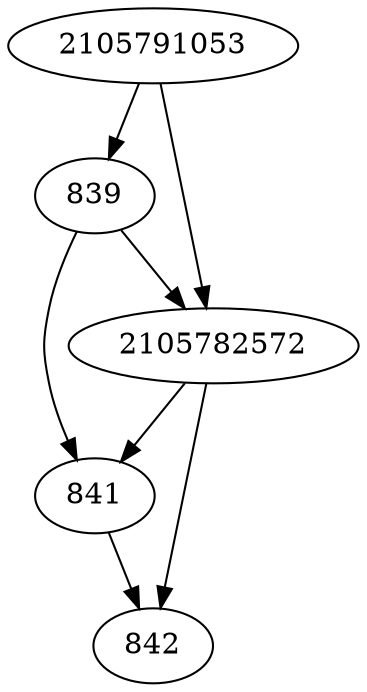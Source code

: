 strict digraph  {
839;
841;
842;
2105782572;
2105791053;
839 -> 841;
839 -> 2105782572;
841 -> 842;
2105782572 -> 841;
2105782572 -> 842;
2105791053 -> 839;
2105791053 -> 2105782572;
}
